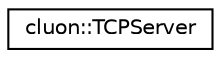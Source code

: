 digraph "Graphical Class Hierarchy"
{
 // LATEX_PDF_SIZE
  edge [fontname="Helvetica",fontsize="10",labelfontname="Helvetica",labelfontsize="10"];
  node [fontname="Helvetica",fontsize="10",shape=record];
  rankdir="LR";
  Node0 [label="cluon::TCPServer",height=0.2,width=0.4,color="black", fillcolor="white", style="filled",URL="$classcluon_1_1TCPServer.html",tooltip=" "];
}
